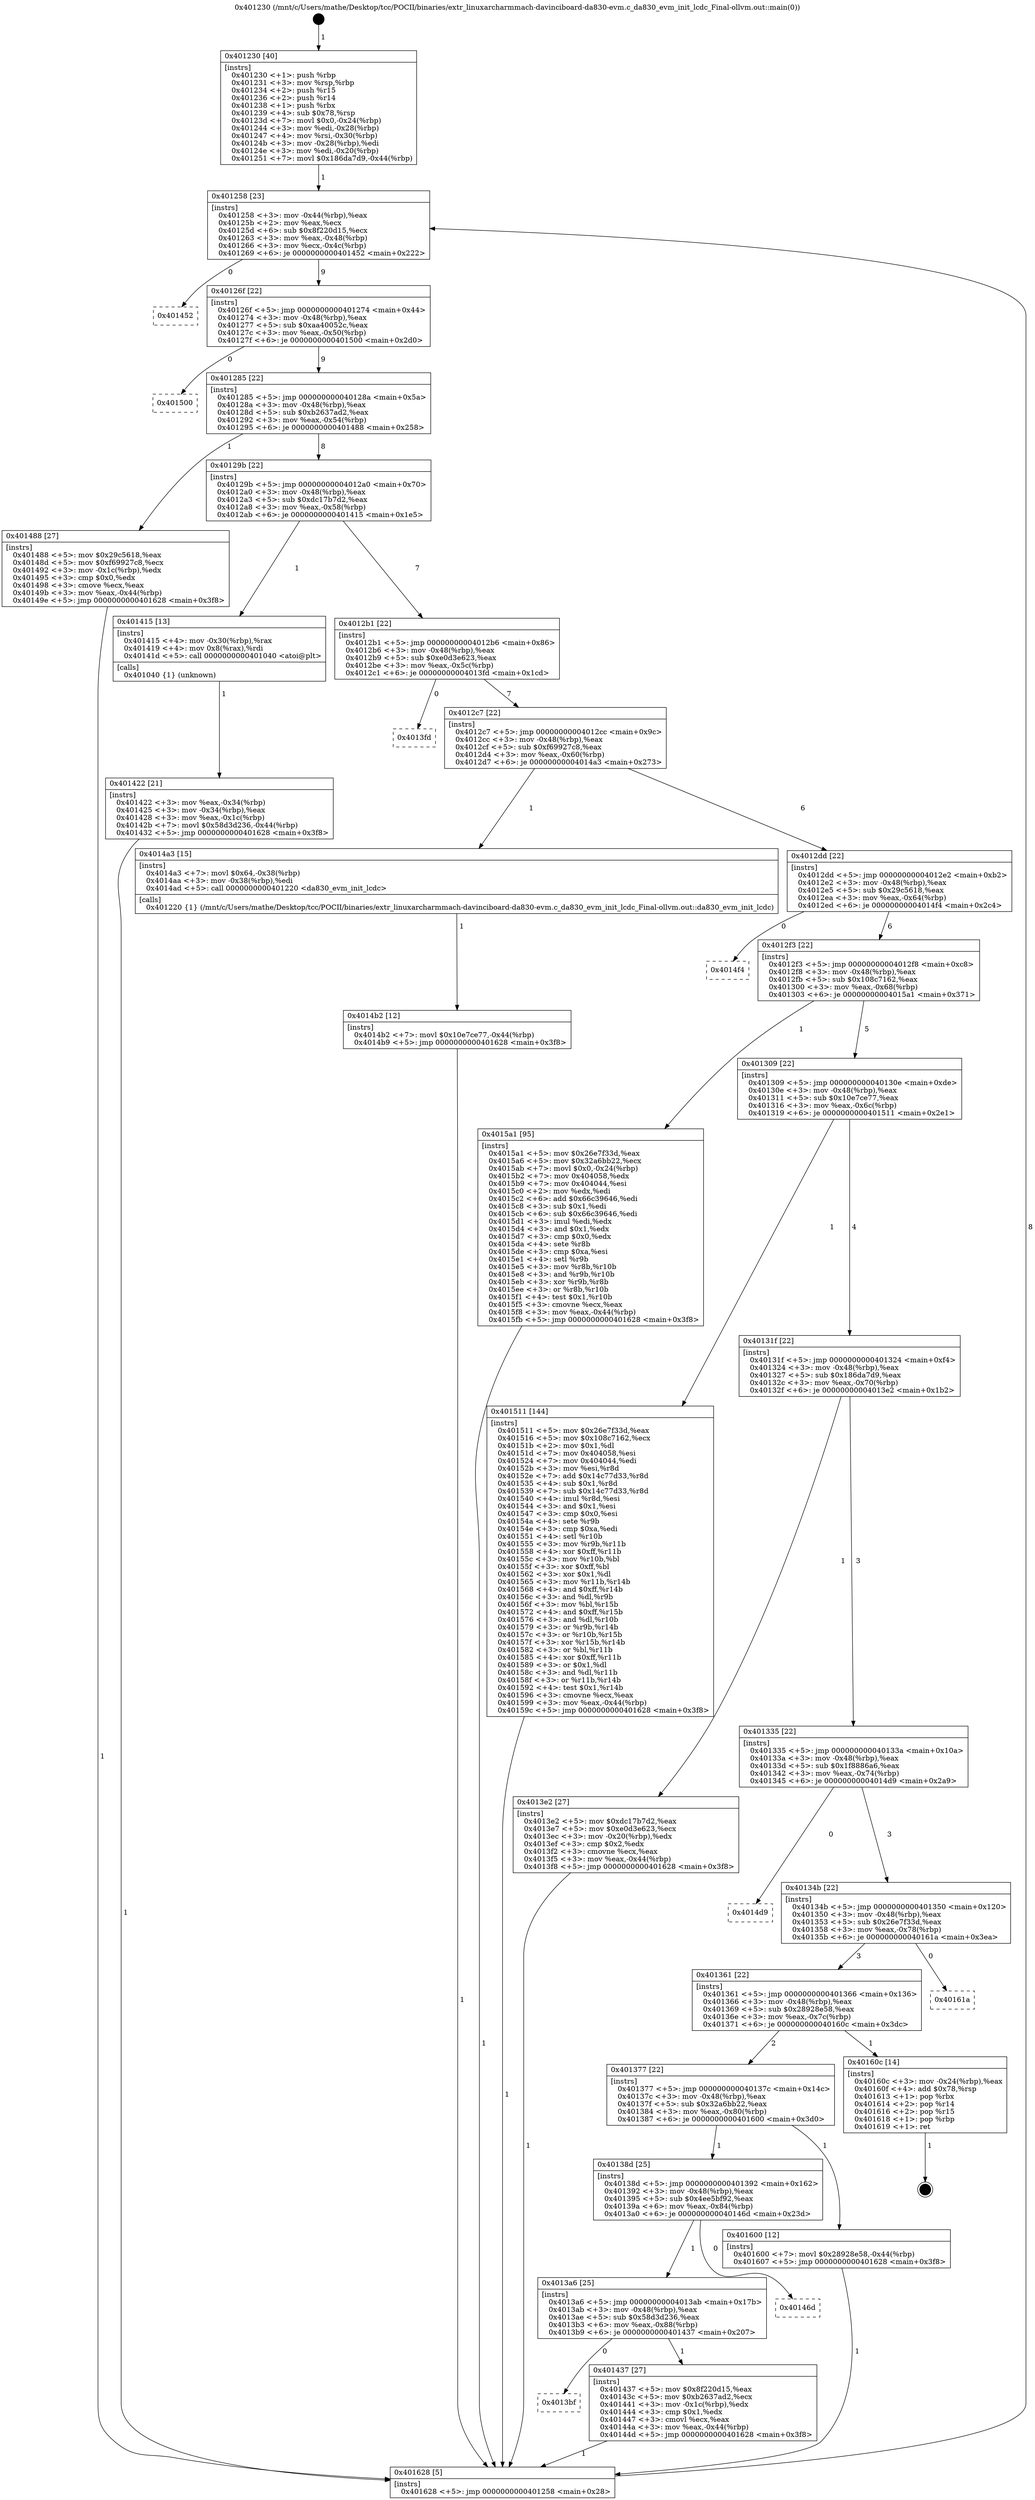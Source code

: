 digraph "0x401230" {
  label = "0x401230 (/mnt/c/Users/mathe/Desktop/tcc/POCII/binaries/extr_linuxarcharmmach-davinciboard-da830-evm.c_da830_evm_init_lcdc_Final-ollvm.out::main(0))"
  labelloc = "t"
  node[shape=record]

  Entry [label="",width=0.3,height=0.3,shape=circle,fillcolor=black,style=filled]
  "0x401258" [label="{
     0x401258 [23]\l
     | [instrs]\l
     &nbsp;&nbsp;0x401258 \<+3\>: mov -0x44(%rbp),%eax\l
     &nbsp;&nbsp;0x40125b \<+2\>: mov %eax,%ecx\l
     &nbsp;&nbsp;0x40125d \<+6\>: sub $0x8f220d15,%ecx\l
     &nbsp;&nbsp;0x401263 \<+3\>: mov %eax,-0x48(%rbp)\l
     &nbsp;&nbsp;0x401266 \<+3\>: mov %ecx,-0x4c(%rbp)\l
     &nbsp;&nbsp;0x401269 \<+6\>: je 0000000000401452 \<main+0x222\>\l
  }"]
  "0x401452" [label="{
     0x401452\l
  }", style=dashed]
  "0x40126f" [label="{
     0x40126f [22]\l
     | [instrs]\l
     &nbsp;&nbsp;0x40126f \<+5\>: jmp 0000000000401274 \<main+0x44\>\l
     &nbsp;&nbsp;0x401274 \<+3\>: mov -0x48(%rbp),%eax\l
     &nbsp;&nbsp;0x401277 \<+5\>: sub $0xaa40052c,%eax\l
     &nbsp;&nbsp;0x40127c \<+3\>: mov %eax,-0x50(%rbp)\l
     &nbsp;&nbsp;0x40127f \<+6\>: je 0000000000401500 \<main+0x2d0\>\l
  }"]
  Exit [label="",width=0.3,height=0.3,shape=circle,fillcolor=black,style=filled,peripheries=2]
  "0x401500" [label="{
     0x401500\l
  }", style=dashed]
  "0x401285" [label="{
     0x401285 [22]\l
     | [instrs]\l
     &nbsp;&nbsp;0x401285 \<+5\>: jmp 000000000040128a \<main+0x5a\>\l
     &nbsp;&nbsp;0x40128a \<+3\>: mov -0x48(%rbp),%eax\l
     &nbsp;&nbsp;0x40128d \<+5\>: sub $0xb2637ad2,%eax\l
     &nbsp;&nbsp;0x401292 \<+3\>: mov %eax,-0x54(%rbp)\l
     &nbsp;&nbsp;0x401295 \<+6\>: je 0000000000401488 \<main+0x258\>\l
  }"]
  "0x4014b2" [label="{
     0x4014b2 [12]\l
     | [instrs]\l
     &nbsp;&nbsp;0x4014b2 \<+7\>: movl $0x10e7ce77,-0x44(%rbp)\l
     &nbsp;&nbsp;0x4014b9 \<+5\>: jmp 0000000000401628 \<main+0x3f8\>\l
  }"]
  "0x401488" [label="{
     0x401488 [27]\l
     | [instrs]\l
     &nbsp;&nbsp;0x401488 \<+5\>: mov $0x29c5618,%eax\l
     &nbsp;&nbsp;0x40148d \<+5\>: mov $0xf69927c8,%ecx\l
     &nbsp;&nbsp;0x401492 \<+3\>: mov -0x1c(%rbp),%edx\l
     &nbsp;&nbsp;0x401495 \<+3\>: cmp $0x0,%edx\l
     &nbsp;&nbsp;0x401498 \<+3\>: cmove %ecx,%eax\l
     &nbsp;&nbsp;0x40149b \<+3\>: mov %eax,-0x44(%rbp)\l
     &nbsp;&nbsp;0x40149e \<+5\>: jmp 0000000000401628 \<main+0x3f8\>\l
  }"]
  "0x40129b" [label="{
     0x40129b [22]\l
     | [instrs]\l
     &nbsp;&nbsp;0x40129b \<+5\>: jmp 00000000004012a0 \<main+0x70\>\l
     &nbsp;&nbsp;0x4012a0 \<+3\>: mov -0x48(%rbp),%eax\l
     &nbsp;&nbsp;0x4012a3 \<+5\>: sub $0xdc17b7d2,%eax\l
     &nbsp;&nbsp;0x4012a8 \<+3\>: mov %eax,-0x58(%rbp)\l
     &nbsp;&nbsp;0x4012ab \<+6\>: je 0000000000401415 \<main+0x1e5\>\l
  }"]
  "0x4013bf" [label="{
     0x4013bf\l
  }", style=dashed]
  "0x401415" [label="{
     0x401415 [13]\l
     | [instrs]\l
     &nbsp;&nbsp;0x401415 \<+4\>: mov -0x30(%rbp),%rax\l
     &nbsp;&nbsp;0x401419 \<+4\>: mov 0x8(%rax),%rdi\l
     &nbsp;&nbsp;0x40141d \<+5\>: call 0000000000401040 \<atoi@plt\>\l
     | [calls]\l
     &nbsp;&nbsp;0x401040 \{1\} (unknown)\l
  }"]
  "0x4012b1" [label="{
     0x4012b1 [22]\l
     | [instrs]\l
     &nbsp;&nbsp;0x4012b1 \<+5\>: jmp 00000000004012b6 \<main+0x86\>\l
     &nbsp;&nbsp;0x4012b6 \<+3\>: mov -0x48(%rbp),%eax\l
     &nbsp;&nbsp;0x4012b9 \<+5\>: sub $0xe0d3e623,%eax\l
     &nbsp;&nbsp;0x4012be \<+3\>: mov %eax,-0x5c(%rbp)\l
     &nbsp;&nbsp;0x4012c1 \<+6\>: je 00000000004013fd \<main+0x1cd\>\l
  }"]
  "0x401437" [label="{
     0x401437 [27]\l
     | [instrs]\l
     &nbsp;&nbsp;0x401437 \<+5\>: mov $0x8f220d15,%eax\l
     &nbsp;&nbsp;0x40143c \<+5\>: mov $0xb2637ad2,%ecx\l
     &nbsp;&nbsp;0x401441 \<+3\>: mov -0x1c(%rbp),%edx\l
     &nbsp;&nbsp;0x401444 \<+3\>: cmp $0x1,%edx\l
     &nbsp;&nbsp;0x401447 \<+3\>: cmovl %ecx,%eax\l
     &nbsp;&nbsp;0x40144a \<+3\>: mov %eax,-0x44(%rbp)\l
     &nbsp;&nbsp;0x40144d \<+5\>: jmp 0000000000401628 \<main+0x3f8\>\l
  }"]
  "0x4013fd" [label="{
     0x4013fd\l
  }", style=dashed]
  "0x4012c7" [label="{
     0x4012c7 [22]\l
     | [instrs]\l
     &nbsp;&nbsp;0x4012c7 \<+5\>: jmp 00000000004012cc \<main+0x9c\>\l
     &nbsp;&nbsp;0x4012cc \<+3\>: mov -0x48(%rbp),%eax\l
     &nbsp;&nbsp;0x4012cf \<+5\>: sub $0xf69927c8,%eax\l
     &nbsp;&nbsp;0x4012d4 \<+3\>: mov %eax,-0x60(%rbp)\l
     &nbsp;&nbsp;0x4012d7 \<+6\>: je 00000000004014a3 \<main+0x273\>\l
  }"]
  "0x4013a6" [label="{
     0x4013a6 [25]\l
     | [instrs]\l
     &nbsp;&nbsp;0x4013a6 \<+5\>: jmp 00000000004013ab \<main+0x17b\>\l
     &nbsp;&nbsp;0x4013ab \<+3\>: mov -0x48(%rbp),%eax\l
     &nbsp;&nbsp;0x4013ae \<+5\>: sub $0x58d3d236,%eax\l
     &nbsp;&nbsp;0x4013b3 \<+6\>: mov %eax,-0x88(%rbp)\l
     &nbsp;&nbsp;0x4013b9 \<+6\>: je 0000000000401437 \<main+0x207\>\l
  }"]
  "0x4014a3" [label="{
     0x4014a3 [15]\l
     | [instrs]\l
     &nbsp;&nbsp;0x4014a3 \<+7\>: movl $0x64,-0x38(%rbp)\l
     &nbsp;&nbsp;0x4014aa \<+3\>: mov -0x38(%rbp),%edi\l
     &nbsp;&nbsp;0x4014ad \<+5\>: call 0000000000401220 \<da830_evm_init_lcdc\>\l
     | [calls]\l
     &nbsp;&nbsp;0x401220 \{1\} (/mnt/c/Users/mathe/Desktop/tcc/POCII/binaries/extr_linuxarcharmmach-davinciboard-da830-evm.c_da830_evm_init_lcdc_Final-ollvm.out::da830_evm_init_lcdc)\l
  }"]
  "0x4012dd" [label="{
     0x4012dd [22]\l
     | [instrs]\l
     &nbsp;&nbsp;0x4012dd \<+5\>: jmp 00000000004012e2 \<main+0xb2\>\l
     &nbsp;&nbsp;0x4012e2 \<+3\>: mov -0x48(%rbp),%eax\l
     &nbsp;&nbsp;0x4012e5 \<+5\>: sub $0x29c5618,%eax\l
     &nbsp;&nbsp;0x4012ea \<+3\>: mov %eax,-0x64(%rbp)\l
     &nbsp;&nbsp;0x4012ed \<+6\>: je 00000000004014f4 \<main+0x2c4\>\l
  }"]
  "0x40146d" [label="{
     0x40146d\l
  }", style=dashed]
  "0x4014f4" [label="{
     0x4014f4\l
  }", style=dashed]
  "0x4012f3" [label="{
     0x4012f3 [22]\l
     | [instrs]\l
     &nbsp;&nbsp;0x4012f3 \<+5\>: jmp 00000000004012f8 \<main+0xc8\>\l
     &nbsp;&nbsp;0x4012f8 \<+3\>: mov -0x48(%rbp),%eax\l
     &nbsp;&nbsp;0x4012fb \<+5\>: sub $0x108c7162,%eax\l
     &nbsp;&nbsp;0x401300 \<+3\>: mov %eax,-0x68(%rbp)\l
     &nbsp;&nbsp;0x401303 \<+6\>: je 00000000004015a1 \<main+0x371\>\l
  }"]
  "0x40138d" [label="{
     0x40138d [25]\l
     | [instrs]\l
     &nbsp;&nbsp;0x40138d \<+5\>: jmp 0000000000401392 \<main+0x162\>\l
     &nbsp;&nbsp;0x401392 \<+3\>: mov -0x48(%rbp),%eax\l
     &nbsp;&nbsp;0x401395 \<+5\>: sub $0x4ee5bf92,%eax\l
     &nbsp;&nbsp;0x40139a \<+6\>: mov %eax,-0x84(%rbp)\l
     &nbsp;&nbsp;0x4013a0 \<+6\>: je 000000000040146d \<main+0x23d\>\l
  }"]
  "0x4015a1" [label="{
     0x4015a1 [95]\l
     | [instrs]\l
     &nbsp;&nbsp;0x4015a1 \<+5\>: mov $0x26e7f33d,%eax\l
     &nbsp;&nbsp;0x4015a6 \<+5\>: mov $0x32a6bb22,%ecx\l
     &nbsp;&nbsp;0x4015ab \<+7\>: movl $0x0,-0x24(%rbp)\l
     &nbsp;&nbsp;0x4015b2 \<+7\>: mov 0x404058,%edx\l
     &nbsp;&nbsp;0x4015b9 \<+7\>: mov 0x404044,%esi\l
     &nbsp;&nbsp;0x4015c0 \<+2\>: mov %edx,%edi\l
     &nbsp;&nbsp;0x4015c2 \<+6\>: add $0x66c39646,%edi\l
     &nbsp;&nbsp;0x4015c8 \<+3\>: sub $0x1,%edi\l
     &nbsp;&nbsp;0x4015cb \<+6\>: sub $0x66c39646,%edi\l
     &nbsp;&nbsp;0x4015d1 \<+3\>: imul %edi,%edx\l
     &nbsp;&nbsp;0x4015d4 \<+3\>: and $0x1,%edx\l
     &nbsp;&nbsp;0x4015d7 \<+3\>: cmp $0x0,%edx\l
     &nbsp;&nbsp;0x4015da \<+4\>: sete %r8b\l
     &nbsp;&nbsp;0x4015de \<+3\>: cmp $0xa,%esi\l
     &nbsp;&nbsp;0x4015e1 \<+4\>: setl %r9b\l
     &nbsp;&nbsp;0x4015e5 \<+3\>: mov %r8b,%r10b\l
     &nbsp;&nbsp;0x4015e8 \<+3\>: and %r9b,%r10b\l
     &nbsp;&nbsp;0x4015eb \<+3\>: xor %r9b,%r8b\l
     &nbsp;&nbsp;0x4015ee \<+3\>: or %r8b,%r10b\l
     &nbsp;&nbsp;0x4015f1 \<+4\>: test $0x1,%r10b\l
     &nbsp;&nbsp;0x4015f5 \<+3\>: cmovne %ecx,%eax\l
     &nbsp;&nbsp;0x4015f8 \<+3\>: mov %eax,-0x44(%rbp)\l
     &nbsp;&nbsp;0x4015fb \<+5\>: jmp 0000000000401628 \<main+0x3f8\>\l
  }"]
  "0x401309" [label="{
     0x401309 [22]\l
     | [instrs]\l
     &nbsp;&nbsp;0x401309 \<+5\>: jmp 000000000040130e \<main+0xde\>\l
     &nbsp;&nbsp;0x40130e \<+3\>: mov -0x48(%rbp),%eax\l
     &nbsp;&nbsp;0x401311 \<+5\>: sub $0x10e7ce77,%eax\l
     &nbsp;&nbsp;0x401316 \<+3\>: mov %eax,-0x6c(%rbp)\l
     &nbsp;&nbsp;0x401319 \<+6\>: je 0000000000401511 \<main+0x2e1\>\l
  }"]
  "0x401600" [label="{
     0x401600 [12]\l
     | [instrs]\l
     &nbsp;&nbsp;0x401600 \<+7\>: movl $0x28928e58,-0x44(%rbp)\l
     &nbsp;&nbsp;0x401607 \<+5\>: jmp 0000000000401628 \<main+0x3f8\>\l
  }"]
  "0x401511" [label="{
     0x401511 [144]\l
     | [instrs]\l
     &nbsp;&nbsp;0x401511 \<+5\>: mov $0x26e7f33d,%eax\l
     &nbsp;&nbsp;0x401516 \<+5\>: mov $0x108c7162,%ecx\l
     &nbsp;&nbsp;0x40151b \<+2\>: mov $0x1,%dl\l
     &nbsp;&nbsp;0x40151d \<+7\>: mov 0x404058,%esi\l
     &nbsp;&nbsp;0x401524 \<+7\>: mov 0x404044,%edi\l
     &nbsp;&nbsp;0x40152b \<+3\>: mov %esi,%r8d\l
     &nbsp;&nbsp;0x40152e \<+7\>: add $0x14c77d33,%r8d\l
     &nbsp;&nbsp;0x401535 \<+4\>: sub $0x1,%r8d\l
     &nbsp;&nbsp;0x401539 \<+7\>: sub $0x14c77d33,%r8d\l
     &nbsp;&nbsp;0x401540 \<+4\>: imul %r8d,%esi\l
     &nbsp;&nbsp;0x401544 \<+3\>: and $0x1,%esi\l
     &nbsp;&nbsp;0x401547 \<+3\>: cmp $0x0,%esi\l
     &nbsp;&nbsp;0x40154a \<+4\>: sete %r9b\l
     &nbsp;&nbsp;0x40154e \<+3\>: cmp $0xa,%edi\l
     &nbsp;&nbsp;0x401551 \<+4\>: setl %r10b\l
     &nbsp;&nbsp;0x401555 \<+3\>: mov %r9b,%r11b\l
     &nbsp;&nbsp;0x401558 \<+4\>: xor $0xff,%r11b\l
     &nbsp;&nbsp;0x40155c \<+3\>: mov %r10b,%bl\l
     &nbsp;&nbsp;0x40155f \<+3\>: xor $0xff,%bl\l
     &nbsp;&nbsp;0x401562 \<+3\>: xor $0x1,%dl\l
     &nbsp;&nbsp;0x401565 \<+3\>: mov %r11b,%r14b\l
     &nbsp;&nbsp;0x401568 \<+4\>: and $0xff,%r14b\l
     &nbsp;&nbsp;0x40156c \<+3\>: and %dl,%r9b\l
     &nbsp;&nbsp;0x40156f \<+3\>: mov %bl,%r15b\l
     &nbsp;&nbsp;0x401572 \<+4\>: and $0xff,%r15b\l
     &nbsp;&nbsp;0x401576 \<+3\>: and %dl,%r10b\l
     &nbsp;&nbsp;0x401579 \<+3\>: or %r9b,%r14b\l
     &nbsp;&nbsp;0x40157c \<+3\>: or %r10b,%r15b\l
     &nbsp;&nbsp;0x40157f \<+3\>: xor %r15b,%r14b\l
     &nbsp;&nbsp;0x401582 \<+3\>: or %bl,%r11b\l
     &nbsp;&nbsp;0x401585 \<+4\>: xor $0xff,%r11b\l
     &nbsp;&nbsp;0x401589 \<+3\>: or $0x1,%dl\l
     &nbsp;&nbsp;0x40158c \<+3\>: and %dl,%r11b\l
     &nbsp;&nbsp;0x40158f \<+3\>: or %r11b,%r14b\l
     &nbsp;&nbsp;0x401592 \<+4\>: test $0x1,%r14b\l
     &nbsp;&nbsp;0x401596 \<+3\>: cmovne %ecx,%eax\l
     &nbsp;&nbsp;0x401599 \<+3\>: mov %eax,-0x44(%rbp)\l
     &nbsp;&nbsp;0x40159c \<+5\>: jmp 0000000000401628 \<main+0x3f8\>\l
  }"]
  "0x40131f" [label="{
     0x40131f [22]\l
     | [instrs]\l
     &nbsp;&nbsp;0x40131f \<+5\>: jmp 0000000000401324 \<main+0xf4\>\l
     &nbsp;&nbsp;0x401324 \<+3\>: mov -0x48(%rbp),%eax\l
     &nbsp;&nbsp;0x401327 \<+5\>: sub $0x186da7d9,%eax\l
     &nbsp;&nbsp;0x40132c \<+3\>: mov %eax,-0x70(%rbp)\l
     &nbsp;&nbsp;0x40132f \<+6\>: je 00000000004013e2 \<main+0x1b2\>\l
  }"]
  "0x401377" [label="{
     0x401377 [22]\l
     | [instrs]\l
     &nbsp;&nbsp;0x401377 \<+5\>: jmp 000000000040137c \<main+0x14c\>\l
     &nbsp;&nbsp;0x40137c \<+3\>: mov -0x48(%rbp),%eax\l
     &nbsp;&nbsp;0x40137f \<+5\>: sub $0x32a6bb22,%eax\l
     &nbsp;&nbsp;0x401384 \<+3\>: mov %eax,-0x80(%rbp)\l
     &nbsp;&nbsp;0x401387 \<+6\>: je 0000000000401600 \<main+0x3d0\>\l
  }"]
  "0x4013e2" [label="{
     0x4013e2 [27]\l
     | [instrs]\l
     &nbsp;&nbsp;0x4013e2 \<+5\>: mov $0xdc17b7d2,%eax\l
     &nbsp;&nbsp;0x4013e7 \<+5\>: mov $0xe0d3e623,%ecx\l
     &nbsp;&nbsp;0x4013ec \<+3\>: mov -0x20(%rbp),%edx\l
     &nbsp;&nbsp;0x4013ef \<+3\>: cmp $0x2,%edx\l
     &nbsp;&nbsp;0x4013f2 \<+3\>: cmovne %ecx,%eax\l
     &nbsp;&nbsp;0x4013f5 \<+3\>: mov %eax,-0x44(%rbp)\l
     &nbsp;&nbsp;0x4013f8 \<+5\>: jmp 0000000000401628 \<main+0x3f8\>\l
  }"]
  "0x401335" [label="{
     0x401335 [22]\l
     | [instrs]\l
     &nbsp;&nbsp;0x401335 \<+5\>: jmp 000000000040133a \<main+0x10a\>\l
     &nbsp;&nbsp;0x40133a \<+3\>: mov -0x48(%rbp),%eax\l
     &nbsp;&nbsp;0x40133d \<+5\>: sub $0x1f8886a6,%eax\l
     &nbsp;&nbsp;0x401342 \<+3\>: mov %eax,-0x74(%rbp)\l
     &nbsp;&nbsp;0x401345 \<+6\>: je 00000000004014d9 \<main+0x2a9\>\l
  }"]
  "0x401628" [label="{
     0x401628 [5]\l
     | [instrs]\l
     &nbsp;&nbsp;0x401628 \<+5\>: jmp 0000000000401258 \<main+0x28\>\l
  }"]
  "0x401230" [label="{
     0x401230 [40]\l
     | [instrs]\l
     &nbsp;&nbsp;0x401230 \<+1\>: push %rbp\l
     &nbsp;&nbsp;0x401231 \<+3\>: mov %rsp,%rbp\l
     &nbsp;&nbsp;0x401234 \<+2\>: push %r15\l
     &nbsp;&nbsp;0x401236 \<+2\>: push %r14\l
     &nbsp;&nbsp;0x401238 \<+1\>: push %rbx\l
     &nbsp;&nbsp;0x401239 \<+4\>: sub $0x78,%rsp\l
     &nbsp;&nbsp;0x40123d \<+7\>: movl $0x0,-0x24(%rbp)\l
     &nbsp;&nbsp;0x401244 \<+3\>: mov %edi,-0x28(%rbp)\l
     &nbsp;&nbsp;0x401247 \<+4\>: mov %rsi,-0x30(%rbp)\l
     &nbsp;&nbsp;0x40124b \<+3\>: mov -0x28(%rbp),%edi\l
     &nbsp;&nbsp;0x40124e \<+3\>: mov %edi,-0x20(%rbp)\l
     &nbsp;&nbsp;0x401251 \<+7\>: movl $0x186da7d9,-0x44(%rbp)\l
  }"]
  "0x401422" [label="{
     0x401422 [21]\l
     | [instrs]\l
     &nbsp;&nbsp;0x401422 \<+3\>: mov %eax,-0x34(%rbp)\l
     &nbsp;&nbsp;0x401425 \<+3\>: mov -0x34(%rbp),%eax\l
     &nbsp;&nbsp;0x401428 \<+3\>: mov %eax,-0x1c(%rbp)\l
     &nbsp;&nbsp;0x40142b \<+7\>: movl $0x58d3d236,-0x44(%rbp)\l
     &nbsp;&nbsp;0x401432 \<+5\>: jmp 0000000000401628 \<main+0x3f8\>\l
  }"]
  "0x40160c" [label="{
     0x40160c [14]\l
     | [instrs]\l
     &nbsp;&nbsp;0x40160c \<+3\>: mov -0x24(%rbp),%eax\l
     &nbsp;&nbsp;0x40160f \<+4\>: add $0x78,%rsp\l
     &nbsp;&nbsp;0x401613 \<+1\>: pop %rbx\l
     &nbsp;&nbsp;0x401614 \<+2\>: pop %r14\l
     &nbsp;&nbsp;0x401616 \<+2\>: pop %r15\l
     &nbsp;&nbsp;0x401618 \<+1\>: pop %rbp\l
     &nbsp;&nbsp;0x401619 \<+1\>: ret\l
  }"]
  "0x4014d9" [label="{
     0x4014d9\l
  }", style=dashed]
  "0x40134b" [label="{
     0x40134b [22]\l
     | [instrs]\l
     &nbsp;&nbsp;0x40134b \<+5\>: jmp 0000000000401350 \<main+0x120\>\l
     &nbsp;&nbsp;0x401350 \<+3\>: mov -0x48(%rbp),%eax\l
     &nbsp;&nbsp;0x401353 \<+5\>: sub $0x26e7f33d,%eax\l
     &nbsp;&nbsp;0x401358 \<+3\>: mov %eax,-0x78(%rbp)\l
     &nbsp;&nbsp;0x40135b \<+6\>: je 000000000040161a \<main+0x3ea\>\l
  }"]
  "0x401361" [label="{
     0x401361 [22]\l
     | [instrs]\l
     &nbsp;&nbsp;0x401361 \<+5\>: jmp 0000000000401366 \<main+0x136\>\l
     &nbsp;&nbsp;0x401366 \<+3\>: mov -0x48(%rbp),%eax\l
     &nbsp;&nbsp;0x401369 \<+5\>: sub $0x28928e58,%eax\l
     &nbsp;&nbsp;0x40136e \<+3\>: mov %eax,-0x7c(%rbp)\l
     &nbsp;&nbsp;0x401371 \<+6\>: je 000000000040160c \<main+0x3dc\>\l
  }"]
  "0x40161a" [label="{
     0x40161a\l
  }", style=dashed]
  Entry -> "0x401230" [label=" 1"]
  "0x401258" -> "0x401452" [label=" 0"]
  "0x401258" -> "0x40126f" [label=" 9"]
  "0x40160c" -> Exit [label=" 1"]
  "0x40126f" -> "0x401500" [label=" 0"]
  "0x40126f" -> "0x401285" [label=" 9"]
  "0x401600" -> "0x401628" [label=" 1"]
  "0x401285" -> "0x401488" [label=" 1"]
  "0x401285" -> "0x40129b" [label=" 8"]
  "0x4015a1" -> "0x401628" [label=" 1"]
  "0x40129b" -> "0x401415" [label=" 1"]
  "0x40129b" -> "0x4012b1" [label=" 7"]
  "0x401511" -> "0x401628" [label=" 1"]
  "0x4012b1" -> "0x4013fd" [label=" 0"]
  "0x4012b1" -> "0x4012c7" [label=" 7"]
  "0x4014b2" -> "0x401628" [label=" 1"]
  "0x4012c7" -> "0x4014a3" [label=" 1"]
  "0x4012c7" -> "0x4012dd" [label=" 6"]
  "0x401488" -> "0x401628" [label=" 1"]
  "0x4012dd" -> "0x4014f4" [label=" 0"]
  "0x4012dd" -> "0x4012f3" [label=" 6"]
  "0x401437" -> "0x401628" [label=" 1"]
  "0x4012f3" -> "0x4015a1" [label=" 1"]
  "0x4012f3" -> "0x401309" [label=" 5"]
  "0x4013a6" -> "0x401437" [label=" 1"]
  "0x401309" -> "0x401511" [label=" 1"]
  "0x401309" -> "0x40131f" [label=" 4"]
  "0x4014a3" -> "0x4014b2" [label=" 1"]
  "0x40131f" -> "0x4013e2" [label=" 1"]
  "0x40131f" -> "0x401335" [label=" 3"]
  "0x4013e2" -> "0x401628" [label=" 1"]
  "0x401230" -> "0x401258" [label=" 1"]
  "0x401628" -> "0x401258" [label=" 8"]
  "0x401415" -> "0x401422" [label=" 1"]
  "0x401422" -> "0x401628" [label=" 1"]
  "0x40138d" -> "0x40146d" [label=" 0"]
  "0x401335" -> "0x4014d9" [label=" 0"]
  "0x401335" -> "0x40134b" [label=" 3"]
  "0x4013a6" -> "0x4013bf" [label=" 0"]
  "0x40134b" -> "0x40161a" [label=" 0"]
  "0x40134b" -> "0x401361" [label=" 3"]
  "0x401377" -> "0x40138d" [label=" 1"]
  "0x401361" -> "0x40160c" [label=" 1"]
  "0x401361" -> "0x401377" [label=" 2"]
  "0x40138d" -> "0x4013a6" [label=" 1"]
  "0x401377" -> "0x401600" [label=" 1"]
}
